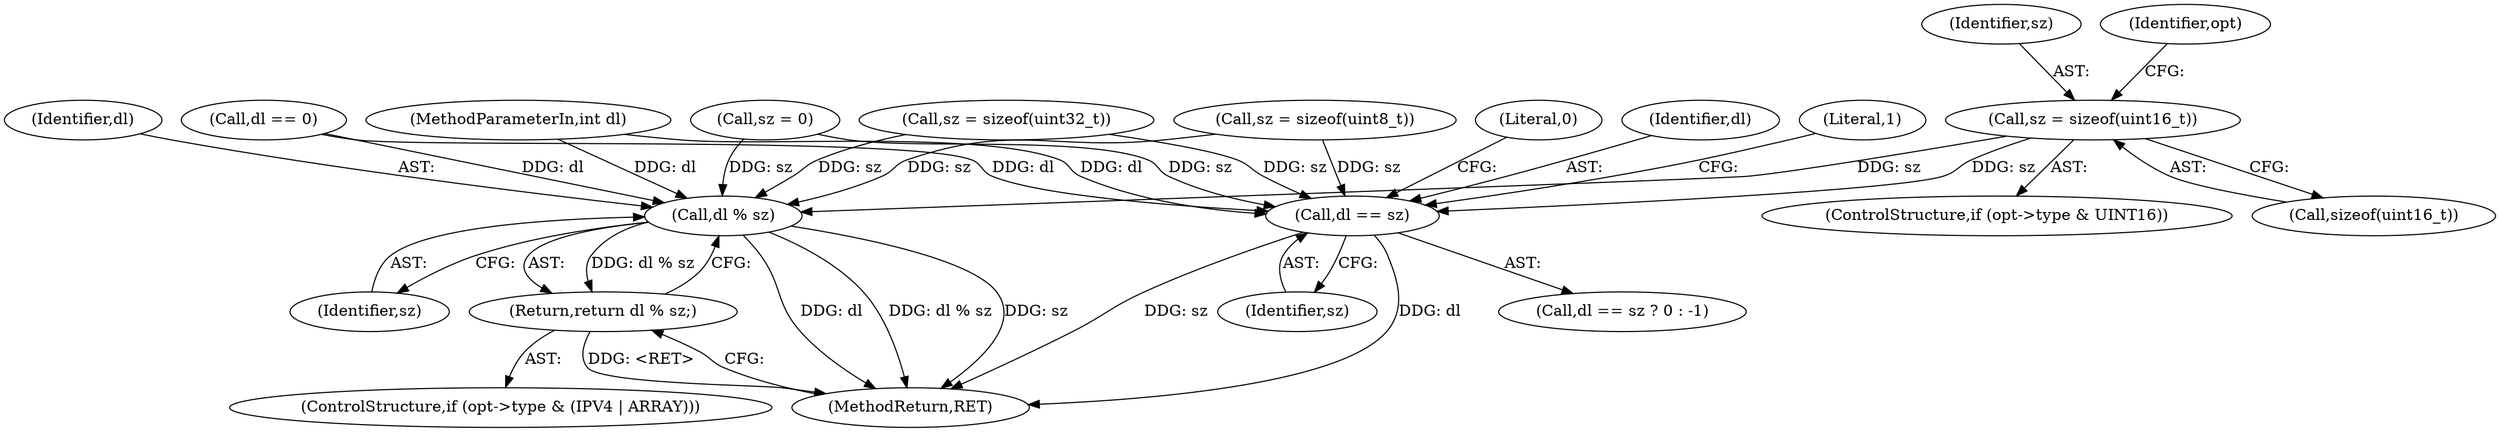 digraph "1_Android_1390ace71179f04a09c300ee8d0300aa69d9db09@API" {
"1000179" [label="(Call,sz = sizeof(uint16_t))"];
"1000202" [label="(Call,dl % sz)"];
"1000201" [label="(Return,return dl % sz;)"];
"1000207" [label="(Call,dl == sz)"];
"1000204" [label="(Identifier,sz)"];
"1000210" [label="(Literal,0)"];
"1000203" [label="(Identifier,dl)"];
"1000180" [label="(Identifier,sz)"];
"1000201" [label="(Return,return dl % sz;)"];
"1000202" [label="(Call,dl % sz)"];
"1000193" [label="(ControlStructure,if (opt->type & (IPV4 | ARRAY)))"];
"1000173" [label="(ControlStructure,if (opt->type & UINT16))"];
"1000179" [label="(Call,sz = sizeof(uint16_t))"];
"1000158" [label="(Call,sz = 0)"];
"1000189" [label="(Call,sz = sizeof(uint8_t))"];
"1000209" [label="(Identifier,sz)"];
"1000207" [label="(Call,dl == sz)"];
"1000181" [label="(Call,sizeof(uint16_t))"];
"1000103" [label="(MethodParameterIn,int dl)"];
"1000109" [label="(Call,dl == 0)"];
"1000169" [label="(Call,sz = sizeof(uint32_t))"];
"1000206" [label="(Call,dl == sz ? 0 : -1)"];
"1000208" [label="(Identifier,dl)"];
"1000215" [label="(MethodReturn,RET)"];
"1000186" [label="(Identifier,opt)"];
"1000212" [label="(Literal,1)"];
"1000179" -> "1000173"  [label="AST: "];
"1000179" -> "1000181"  [label="CFG: "];
"1000180" -> "1000179"  [label="AST: "];
"1000181" -> "1000179"  [label="AST: "];
"1000186" -> "1000179"  [label="CFG: "];
"1000179" -> "1000202"  [label="DDG: sz"];
"1000179" -> "1000207"  [label="DDG: sz"];
"1000202" -> "1000201"  [label="AST: "];
"1000202" -> "1000204"  [label="CFG: "];
"1000203" -> "1000202"  [label="AST: "];
"1000204" -> "1000202"  [label="AST: "];
"1000201" -> "1000202"  [label="CFG: "];
"1000202" -> "1000215"  [label="DDG: dl"];
"1000202" -> "1000215"  [label="DDG: dl % sz"];
"1000202" -> "1000215"  [label="DDG: sz"];
"1000202" -> "1000201"  [label="DDG: dl % sz"];
"1000109" -> "1000202"  [label="DDG: dl"];
"1000103" -> "1000202"  [label="DDG: dl"];
"1000158" -> "1000202"  [label="DDG: sz"];
"1000189" -> "1000202"  [label="DDG: sz"];
"1000169" -> "1000202"  [label="DDG: sz"];
"1000201" -> "1000193"  [label="AST: "];
"1000215" -> "1000201"  [label="CFG: "];
"1000201" -> "1000215"  [label="DDG: <RET>"];
"1000207" -> "1000206"  [label="AST: "];
"1000207" -> "1000209"  [label="CFG: "];
"1000208" -> "1000207"  [label="AST: "];
"1000209" -> "1000207"  [label="AST: "];
"1000210" -> "1000207"  [label="CFG: "];
"1000212" -> "1000207"  [label="CFG: "];
"1000207" -> "1000215"  [label="DDG: sz"];
"1000207" -> "1000215"  [label="DDG: dl"];
"1000109" -> "1000207"  [label="DDG: dl"];
"1000103" -> "1000207"  [label="DDG: dl"];
"1000158" -> "1000207"  [label="DDG: sz"];
"1000189" -> "1000207"  [label="DDG: sz"];
"1000169" -> "1000207"  [label="DDG: sz"];
}
